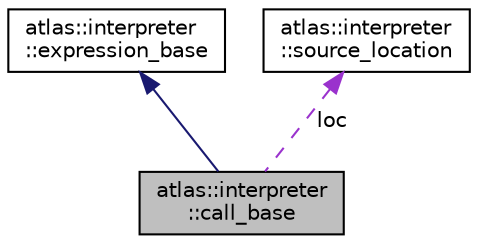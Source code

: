 digraph "atlas::interpreter::call_base"
{
  edge [fontname="Helvetica",fontsize="10",labelfontname="Helvetica",labelfontsize="10"];
  node [fontname="Helvetica",fontsize="10",shape=record];
  Node1 [label="atlas::interpreter\l::call_base",height=0.2,width=0.4,color="black", fillcolor="grey75", style="filled", fontcolor="black"];
  Node2 -> Node1 [dir="back",color="midnightblue",fontsize="10",style="solid",fontname="Helvetica"];
  Node2 [label="atlas::interpreter\l::expression_base",height=0.2,width=0.4,color="black", fillcolor="white", style="filled",URL="$structatlas_1_1interpreter_1_1expression__base.html"];
  Node3 -> Node1 [dir="back",color="darkorchid3",fontsize="10",style="dashed",label=" loc" ,fontname="Helvetica"];
  Node3 [label="atlas::interpreter\l::source_location",height=0.2,width=0.4,color="black", fillcolor="white", style="filled",URL="$structatlas_1_1interpreter_1_1source__location.html"];
}
